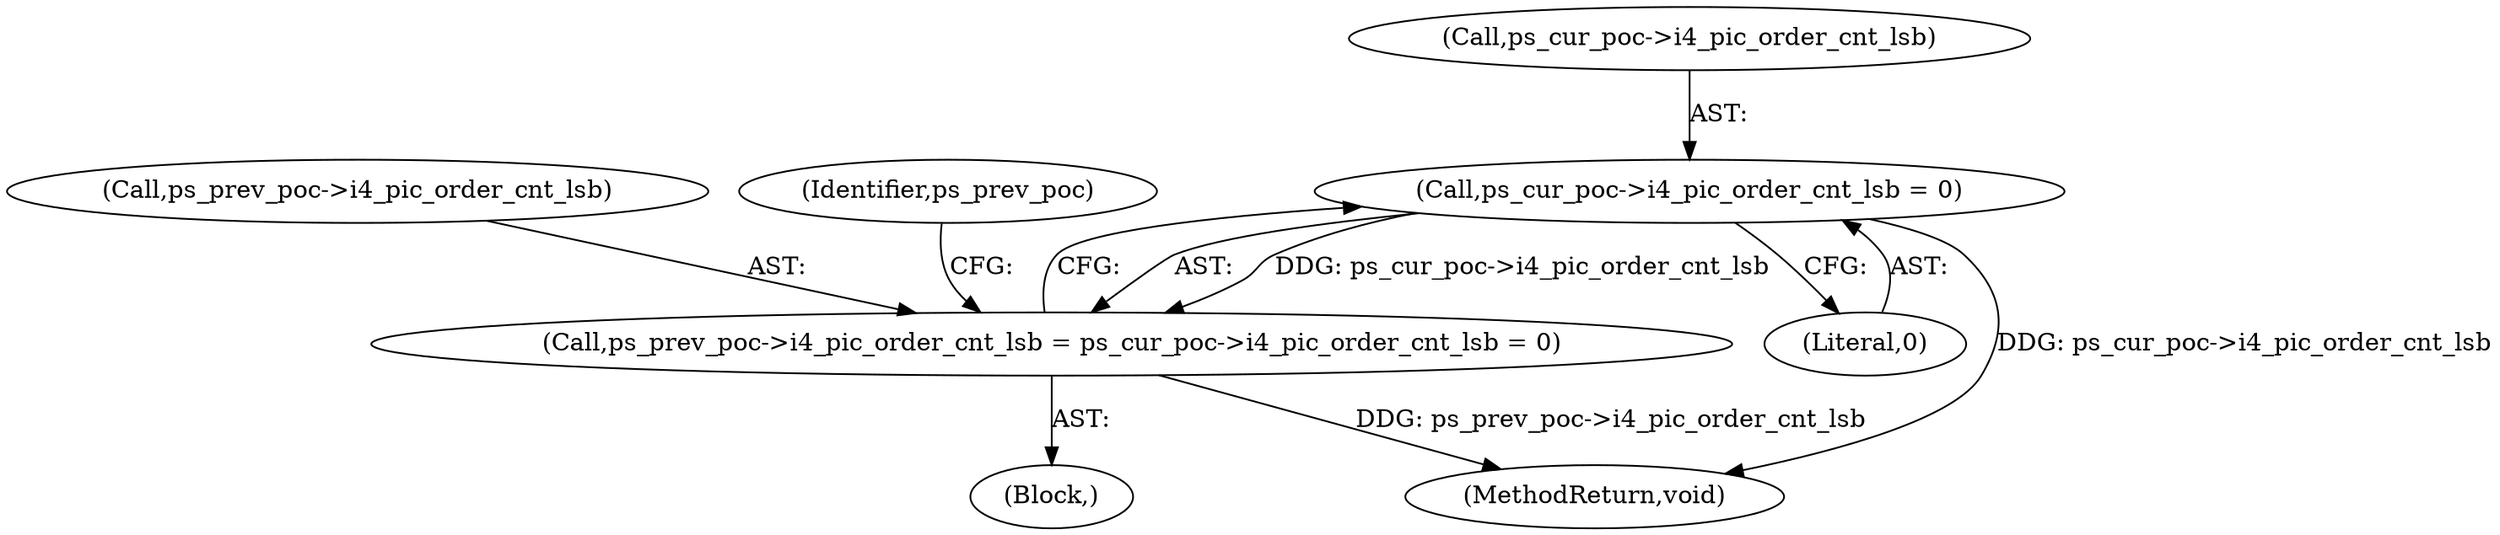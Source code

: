 digraph "0_Android_cc676ebd95247646e67907ccab150fb77a847335@pointer" {
"1000513" [label="(Call,ps_cur_poc->i4_pic_order_cnt_lsb = 0)"];
"1000509" [label="(Call,ps_prev_poc->i4_pic_order_cnt_lsb = ps_cur_poc->i4_pic_order_cnt_lsb = 0)"];
"1000517" [label="(Literal,0)"];
"1000509" [label="(Call,ps_prev_poc->i4_pic_order_cnt_lsb = ps_cur_poc->i4_pic_order_cnt_lsb = 0)"];
"1000510" [label="(Call,ps_prev_poc->i4_pic_order_cnt_lsb)"];
"1000963" [label="(MethodReturn,void)"];
"1000520" [label="(Identifier,ps_prev_poc)"];
"1000514" [label="(Call,ps_cur_poc->i4_pic_order_cnt_lsb)"];
"1000121" [label="(Block,)"];
"1000513" [label="(Call,ps_cur_poc->i4_pic_order_cnt_lsb = 0)"];
"1000513" -> "1000509"  [label="AST: "];
"1000513" -> "1000517"  [label="CFG: "];
"1000514" -> "1000513"  [label="AST: "];
"1000517" -> "1000513"  [label="AST: "];
"1000509" -> "1000513"  [label="CFG: "];
"1000513" -> "1000963"  [label="DDG: ps_cur_poc->i4_pic_order_cnt_lsb"];
"1000513" -> "1000509"  [label="DDG: ps_cur_poc->i4_pic_order_cnt_lsb"];
"1000509" -> "1000121"  [label="AST: "];
"1000510" -> "1000509"  [label="AST: "];
"1000520" -> "1000509"  [label="CFG: "];
"1000509" -> "1000963"  [label="DDG: ps_prev_poc->i4_pic_order_cnt_lsb"];
}
